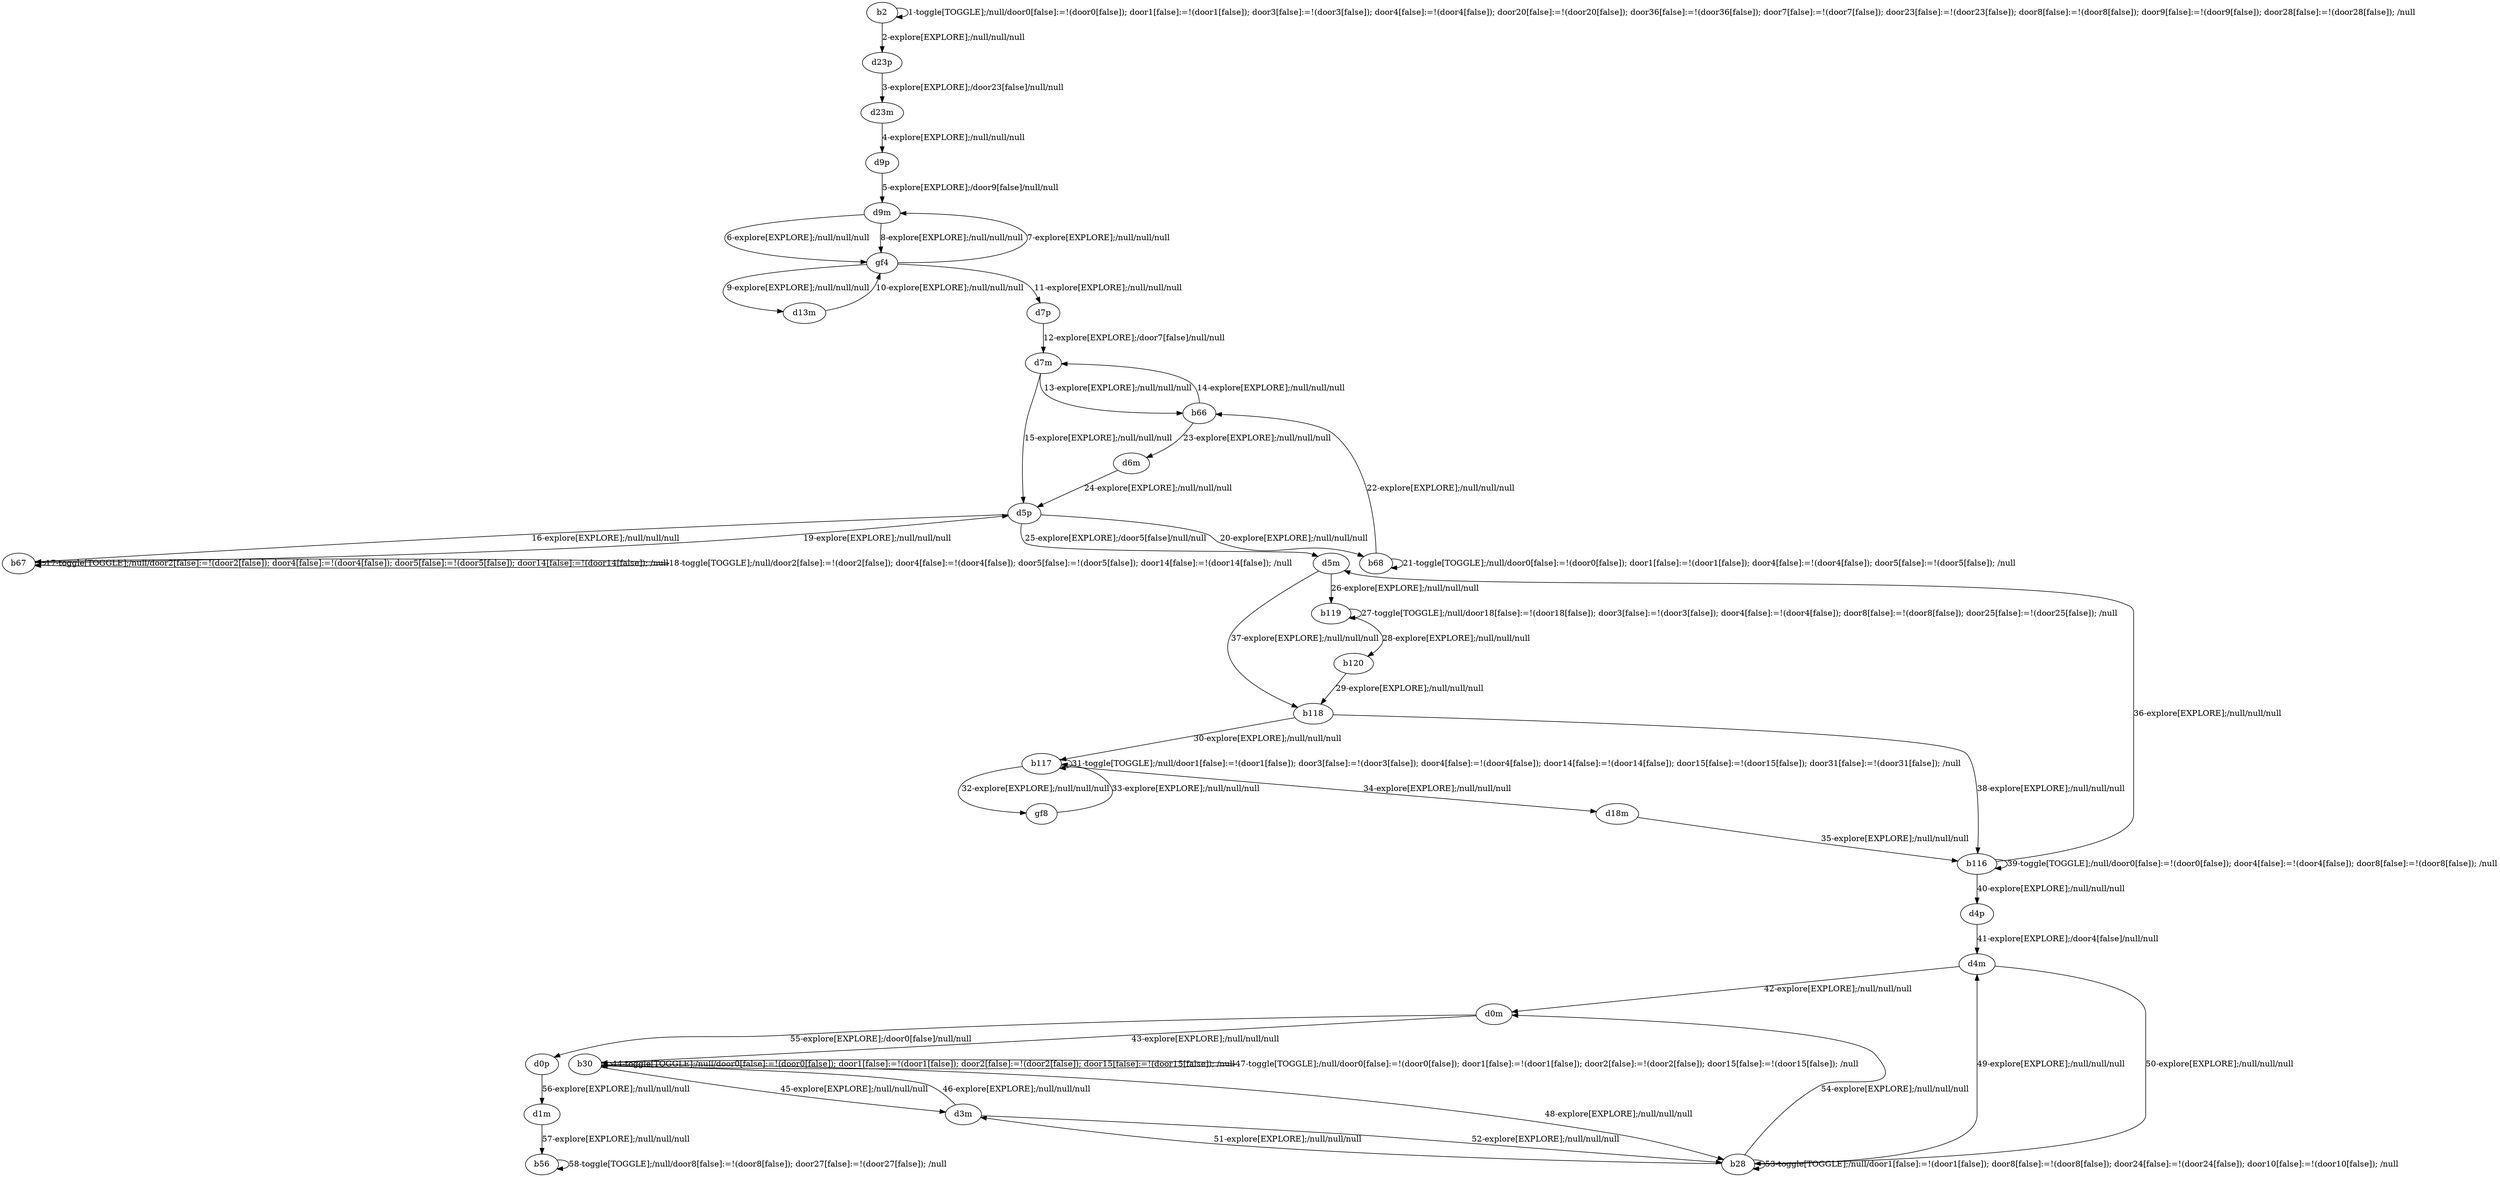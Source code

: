# Total number of goals covered by this test: 12
# d4m --> b28
# d3m --> b30
# b120 --> b118
# b30 --> b28
# d5m --> b119
# b119 --> b120
# b28 --> b28
# b28 --> d3m
# b28 --> d4m
# d3m --> b28
# b28 --> d0m
# b119 --> b119

digraph g {
"b2" -> "b2" [label = "1-toggle[TOGGLE];/null/door0[false]:=!(door0[false]); door1[false]:=!(door1[false]); door3[false]:=!(door3[false]); door4[false]:=!(door4[false]); door20[false]:=!(door20[false]); door36[false]:=!(door36[false]); door7[false]:=!(door7[false]); door23[false]:=!(door23[false]); door8[false]:=!(door8[false]); door9[false]:=!(door9[false]); door28[false]:=!(door28[false]); /null"];
"b2" -> "d23p" [label = "2-explore[EXPLORE];/null/null/null"];
"d23p" -> "d23m" [label = "3-explore[EXPLORE];/door23[false]/null/null"];
"d23m" -> "d9p" [label = "4-explore[EXPLORE];/null/null/null"];
"d9p" -> "d9m" [label = "5-explore[EXPLORE];/door9[false]/null/null"];
"d9m" -> "gf4" [label = "6-explore[EXPLORE];/null/null/null"];
"gf4" -> "d9m" [label = "7-explore[EXPLORE];/null/null/null"];
"d9m" -> "gf4" [label = "8-explore[EXPLORE];/null/null/null"];
"gf4" -> "d13m" [label = "9-explore[EXPLORE];/null/null/null"];
"d13m" -> "gf4" [label = "10-explore[EXPLORE];/null/null/null"];
"gf4" -> "d7p" [label = "11-explore[EXPLORE];/null/null/null"];
"d7p" -> "d7m" [label = "12-explore[EXPLORE];/door7[false]/null/null"];
"d7m" -> "b66" [label = "13-explore[EXPLORE];/null/null/null"];
"b66" -> "d7m" [label = "14-explore[EXPLORE];/null/null/null"];
"d7m" -> "d5p" [label = "15-explore[EXPLORE];/null/null/null"];
"d5p" -> "b67" [label = "16-explore[EXPLORE];/null/null/null"];
"b67" -> "b67" [label = "17-toggle[TOGGLE];/null/door2[false]:=!(door2[false]); door4[false]:=!(door4[false]); door5[false]:=!(door5[false]); door14[false]:=!(door14[false]); /null"];
"b67" -> "b67" [label = "18-toggle[TOGGLE];/null/door2[false]:=!(door2[false]); door4[false]:=!(door4[false]); door5[false]:=!(door5[false]); door14[false]:=!(door14[false]); /null"];
"b67" -> "d5p" [label = "19-explore[EXPLORE];/null/null/null"];
"d5p" -> "b68" [label = "20-explore[EXPLORE];/null/null/null"];
"b68" -> "b68" [label = "21-toggle[TOGGLE];/null/door0[false]:=!(door0[false]); door1[false]:=!(door1[false]); door4[false]:=!(door4[false]); door5[false]:=!(door5[false]); /null"];
"b68" -> "b66" [label = "22-explore[EXPLORE];/null/null/null"];
"b66" -> "d6m" [label = "23-explore[EXPLORE];/null/null/null"];
"d6m" -> "d5p" [label = "24-explore[EXPLORE];/null/null/null"];
"d5p" -> "d5m" [label = "25-explore[EXPLORE];/door5[false]/null/null"];
"d5m" -> "b119" [label = "26-explore[EXPLORE];/null/null/null"];
"b119" -> "b119" [label = "27-toggle[TOGGLE];/null/door18[false]:=!(door18[false]); door3[false]:=!(door3[false]); door4[false]:=!(door4[false]); door8[false]:=!(door8[false]); door25[false]:=!(door25[false]); /null"];
"b119" -> "b120" [label = "28-explore[EXPLORE];/null/null/null"];
"b120" -> "b118" [label = "29-explore[EXPLORE];/null/null/null"];
"b118" -> "b117" [label = "30-explore[EXPLORE];/null/null/null"];
"b117" -> "b117" [label = "31-toggle[TOGGLE];/null/door1[false]:=!(door1[false]); door3[false]:=!(door3[false]); door4[false]:=!(door4[false]); door14[false]:=!(door14[false]); door15[false]:=!(door15[false]); door31[false]:=!(door31[false]); /null"];
"b117" -> "gf8" [label = "32-explore[EXPLORE];/null/null/null"];
"gf8" -> "b117" [label = "33-explore[EXPLORE];/null/null/null"];
"b117" -> "d18m" [label = "34-explore[EXPLORE];/null/null/null"];
"d18m" -> "b116" [label = "35-explore[EXPLORE];/null/null/null"];
"b116" -> "d5m" [label = "36-explore[EXPLORE];/null/null/null"];
"d5m" -> "b118" [label = "37-explore[EXPLORE];/null/null/null"];
"b118" -> "b116" [label = "38-explore[EXPLORE];/null/null/null"];
"b116" -> "b116" [label = "39-toggle[TOGGLE];/null/door0[false]:=!(door0[false]); door4[false]:=!(door4[false]); door8[false]:=!(door8[false]); /null"];
"b116" -> "d4p" [label = "40-explore[EXPLORE];/null/null/null"];
"d4p" -> "d4m" [label = "41-explore[EXPLORE];/door4[false]/null/null"];
"d4m" -> "d0m" [label = "42-explore[EXPLORE];/null/null/null"];
"d0m" -> "b30" [label = "43-explore[EXPLORE];/null/null/null"];
"b30" -> "b30" [label = "44-toggle[TOGGLE];/null/door0[false]:=!(door0[false]); door1[false]:=!(door1[false]); door2[false]:=!(door2[false]); door15[false]:=!(door15[false]); /null"];
"b30" -> "d3m" [label = "45-explore[EXPLORE];/null/null/null"];
"d3m" -> "b30" [label = "46-explore[EXPLORE];/null/null/null"];
"b30" -> "b30" [label = "47-toggle[TOGGLE];/null/door0[false]:=!(door0[false]); door1[false]:=!(door1[false]); door2[false]:=!(door2[false]); door15[false]:=!(door15[false]); /null"];
"b30" -> "b28" [label = "48-explore[EXPLORE];/null/null/null"];
"b28" -> "d4m" [label = "49-explore[EXPLORE];/null/null/null"];
"d4m" -> "b28" [label = "50-explore[EXPLORE];/null/null/null"];
"b28" -> "d3m" [label = "51-explore[EXPLORE];/null/null/null"];
"d3m" -> "b28" [label = "52-explore[EXPLORE];/null/null/null"];
"b28" -> "b28" [label = "53-toggle[TOGGLE];/null/door1[false]:=!(door1[false]); door8[false]:=!(door8[false]); door24[false]:=!(door24[false]); door10[false]:=!(door10[false]); /null"];
"b28" -> "d0m" [label = "54-explore[EXPLORE];/null/null/null"];
"d0m" -> "d0p" [label = "55-explore[EXPLORE];/door0[false]/null/null"];
"d0p" -> "d1m" [label = "56-explore[EXPLORE];/null/null/null"];
"d1m" -> "b56" [label = "57-explore[EXPLORE];/null/null/null"];
"b56" -> "b56" [label = "58-toggle[TOGGLE];/null/door8[false]:=!(door8[false]); door27[false]:=!(door27[false]); /null"];
}